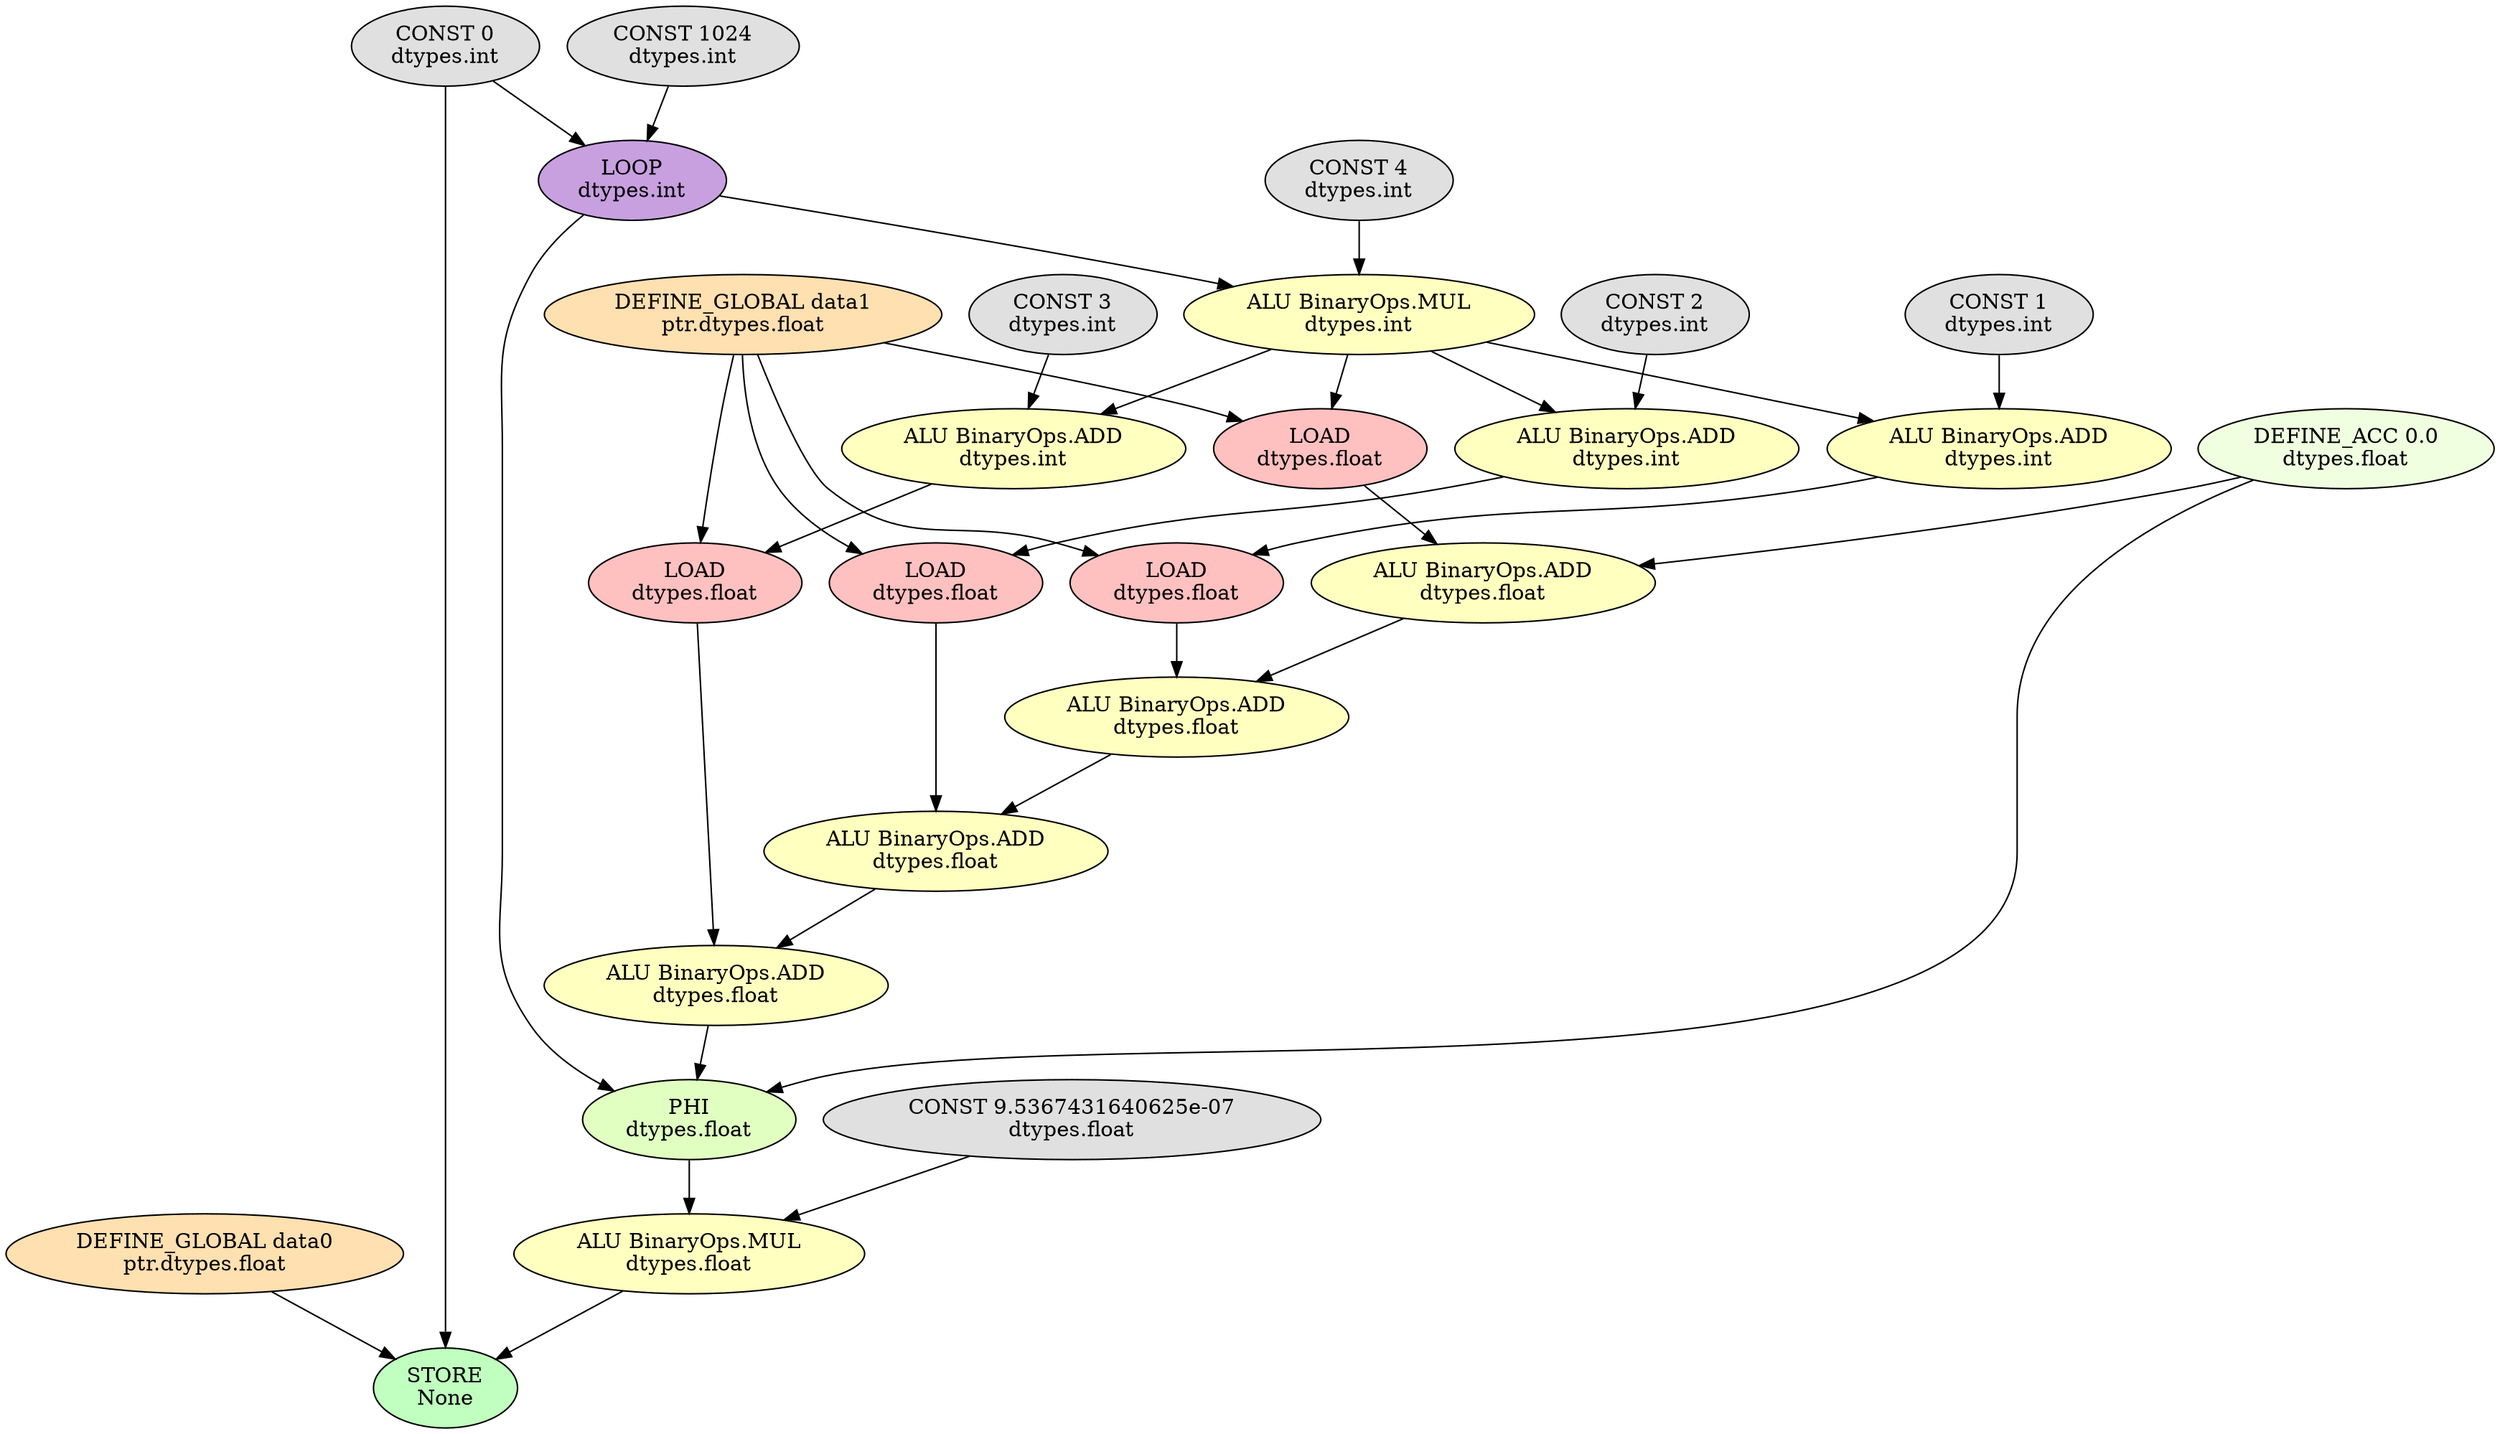 strict digraph  {
0 [fillcolor="#ffe0b0", label="DEFINE_GLOBAL data0\nptr.dtypes.float", style=filled];
1 [fillcolor="#ffe0b0", label="DEFINE_GLOBAL data1\nptr.dtypes.float", style=filled];
2 [fillcolor="#f0ffe0", label="DEFINE_ACC 0.0\ndtypes.float", style=filled];
3 [fillcolor="#e0e0e0", label="CONST 0\ndtypes.int", style=filled];
4 [fillcolor="#e0e0e0", label="CONST 1024\ndtypes.int", style=filled];
5 [fillcolor="#e0e0e0", label="CONST 4\ndtypes.int", style=filled];
6 [fillcolor="#e0e0e0", label="CONST 1\ndtypes.int", style=filled];
7 [fillcolor="#e0e0e0", label="CONST 2\ndtypes.int", style=filled];
8 [fillcolor="#e0e0e0", label="CONST 3\ndtypes.int", style=filled];
9 [fillcolor="#e0e0e0", label="CONST 9.5367431640625e-07\ndtypes.float", style=filled];
10 [fillcolor="#c8a0e0", label="LOOP\ndtypes.int", style=filled];
11 [fillcolor="#ffffc0", label="ALU BinaryOps.MUL\ndtypes.int", style=filled];
12 [fillcolor="#ffc0c0", label="LOAD\ndtypes.float", style=filled];
13 [fillcolor="#ffffc0", label="ALU BinaryOps.ADD\ndtypes.int", style=filled];
14 [fillcolor="#ffc0c0", label="LOAD\ndtypes.float", style=filled];
15 [fillcolor="#ffffc0", label="ALU BinaryOps.ADD\ndtypes.int", style=filled];
16 [fillcolor="#ffc0c0", label="LOAD\ndtypes.float", style=filled];
17 [fillcolor="#ffffc0", label="ALU BinaryOps.ADD\ndtypes.int", style=filled];
18 [fillcolor="#ffc0c0", label="LOAD\ndtypes.float", style=filled];
19 [fillcolor="#ffffc0", label="ALU BinaryOps.ADD\ndtypes.float", style=filled];
20 [fillcolor="#ffffc0", label="ALU BinaryOps.ADD\ndtypes.float", style=filled];
21 [fillcolor="#ffffc0", label="ALU BinaryOps.ADD\ndtypes.float", style=filled];
22 [fillcolor="#ffffc0", label="ALU BinaryOps.ADD\ndtypes.float", style=filled];
23 [fillcolor="#e0ffc0", label="PHI\ndtypes.float", style=filled];
25 [fillcolor="#ffffc0", label="ALU BinaryOps.MUL\ndtypes.float", style=filled];
26 [fillcolor="#c0ffc0", label="STORE\nNone", style=filled];
0 -> 26;
1 -> 12;
1 -> 14;
1 -> 16;
1 -> 18;
2 -> 19;
2 -> 23;
3 -> 10;
3 -> 26;
4 -> 10;
5 -> 11;
6 -> 13;
7 -> 15;
8 -> 17;
9 -> 25;
10 -> 11;
10 -> 23;
11 -> 12;
11 -> 13;
11 -> 15;
11 -> 17;
12 -> 19;
13 -> 14;
14 -> 20;
15 -> 16;
16 -> 21;
17 -> 18;
18 -> 22;
19 -> 20;
20 -> 21;
21 -> 22;
22 -> 23;
23 -> 25;
25 -> 26;
}
